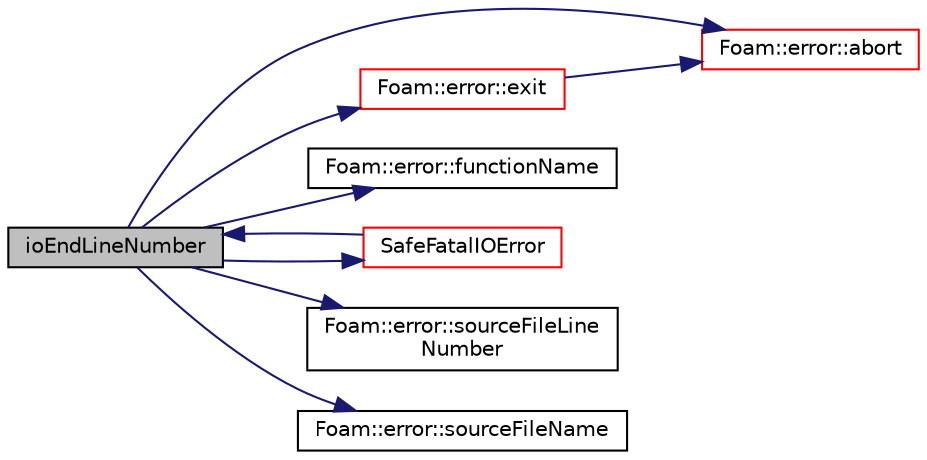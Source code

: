 digraph "ioEndLineNumber"
{
  bgcolor="transparent";
  edge [fontname="Helvetica",fontsize="10",labelfontname="Helvetica",labelfontsize="10"];
  node [fontname="Helvetica",fontsize="10",shape=record];
  rankdir="LR";
  Node1 [label="ioEndLineNumber",height=0.2,width=0.4,color="black", fillcolor="grey75", style="filled", fontcolor="black"];
  Node1 -> Node2 [color="midnightblue",fontsize="10",style="solid",fontname="Helvetica"];
  Node2 [label="Foam::error::abort",height=0.2,width=0.4,color="red",URL="$a00674.html#ac54f53dc342019e8db34f4aa581a5792",tooltip="Abort : used to stop code for fatal errors. "];
  Node1 -> Node3 [color="midnightblue",fontsize="10",style="solid",fontname="Helvetica"];
  Node3 [label="Foam::error::exit",height=0.2,width=0.4,color="red",URL="$a00674.html#a8e05d3ad7f8730ff9a8bab5360fd7854",tooltip="Exit : can be called for any error to exit program. "];
  Node3 -> Node2 [color="midnightblue",fontsize="10",style="solid",fontname="Helvetica"];
  Node1 -> Node4 [color="midnightblue",fontsize="10",style="solid",fontname="Helvetica"];
  Node4 [label="Foam::error::functionName",height=0.2,width=0.4,color="black",URL="$a00674.html#a31d3076007182696c6efe34d0bc186c1"];
  Node1 -> Node5 [color="midnightblue",fontsize="10",style="solid",fontname="Helvetica"];
  Node5 [label="SafeFatalIOError",height=0.2,width=0.4,color="red",URL="$a01173.html#a2587907b4e929cdc3e1e17ef88318c77",tooltip="Print basic message and exit. Uses cerr if streams not constructed. "];
  Node5 -> Node1 [color="midnightblue",fontsize="10",style="solid",fontname="Helvetica"];
  Node1 -> Node6 [color="midnightblue",fontsize="10",style="solid",fontname="Helvetica"];
  Node6 [label="Foam::error::sourceFileLine\lNumber",height=0.2,width=0.4,color="black",URL="$a00674.html#a93a44c924c66f5d8117aabfe117da7b7"];
  Node1 -> Node7 [color="midnightblue",fontsize="10",style="solid",fontname="Helvetica"];
  Node7 [label="Foam::error::sourceFileName",height=0.2,width=0.4,color="black",URL="$a00674.html#a5640f2429df51f0923a0793fdc1d0364"];
}
